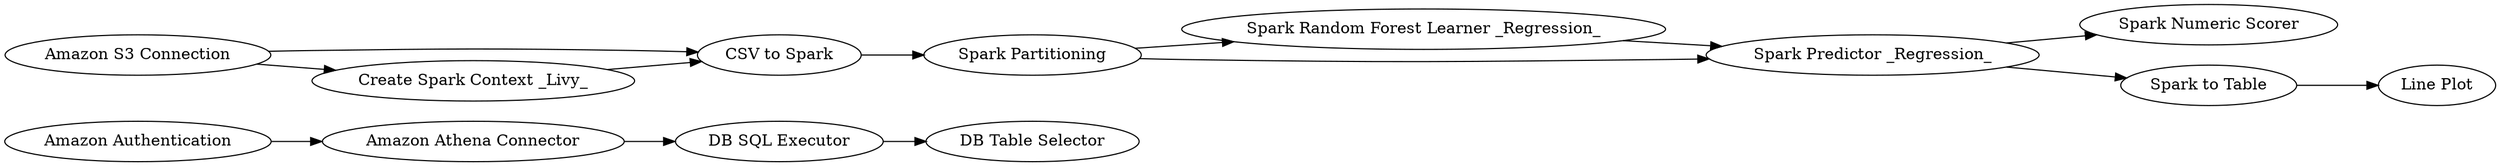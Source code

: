 digraph {
	873 [label="DB Table Selector"]
	886 [label="CSV to Spark"]
	887 [label="Spark Partitioning"]
	896 [label="Spark Random Forest Learner _Regression_"]
	897 [label="Spark Predictor _Regression_"]
	898 [label="Spark Numeric Scorer"]
	899 [label="Spark to Table"]
	900 [label="Line Plot"]
	905 [label="DB SQL Executor"]
	906 [label="Amazon S3 Connection"]
	907 [label="Create Spark Context _Livy_"]
	908 [label="Amazon Authentication"]
	909 [label="Amazon Athena Connector"]
	886 -> 887
	887 -> 897
	887 -> 896
	896 -> 897
	897 -> 899
	897 -> 898
	899 -> 900
	905 -> 873
	906 -> 907
	906 -> 886
	907 -> 886
	908 -> 909
	909 -> 905
	rankdir=LR
}
